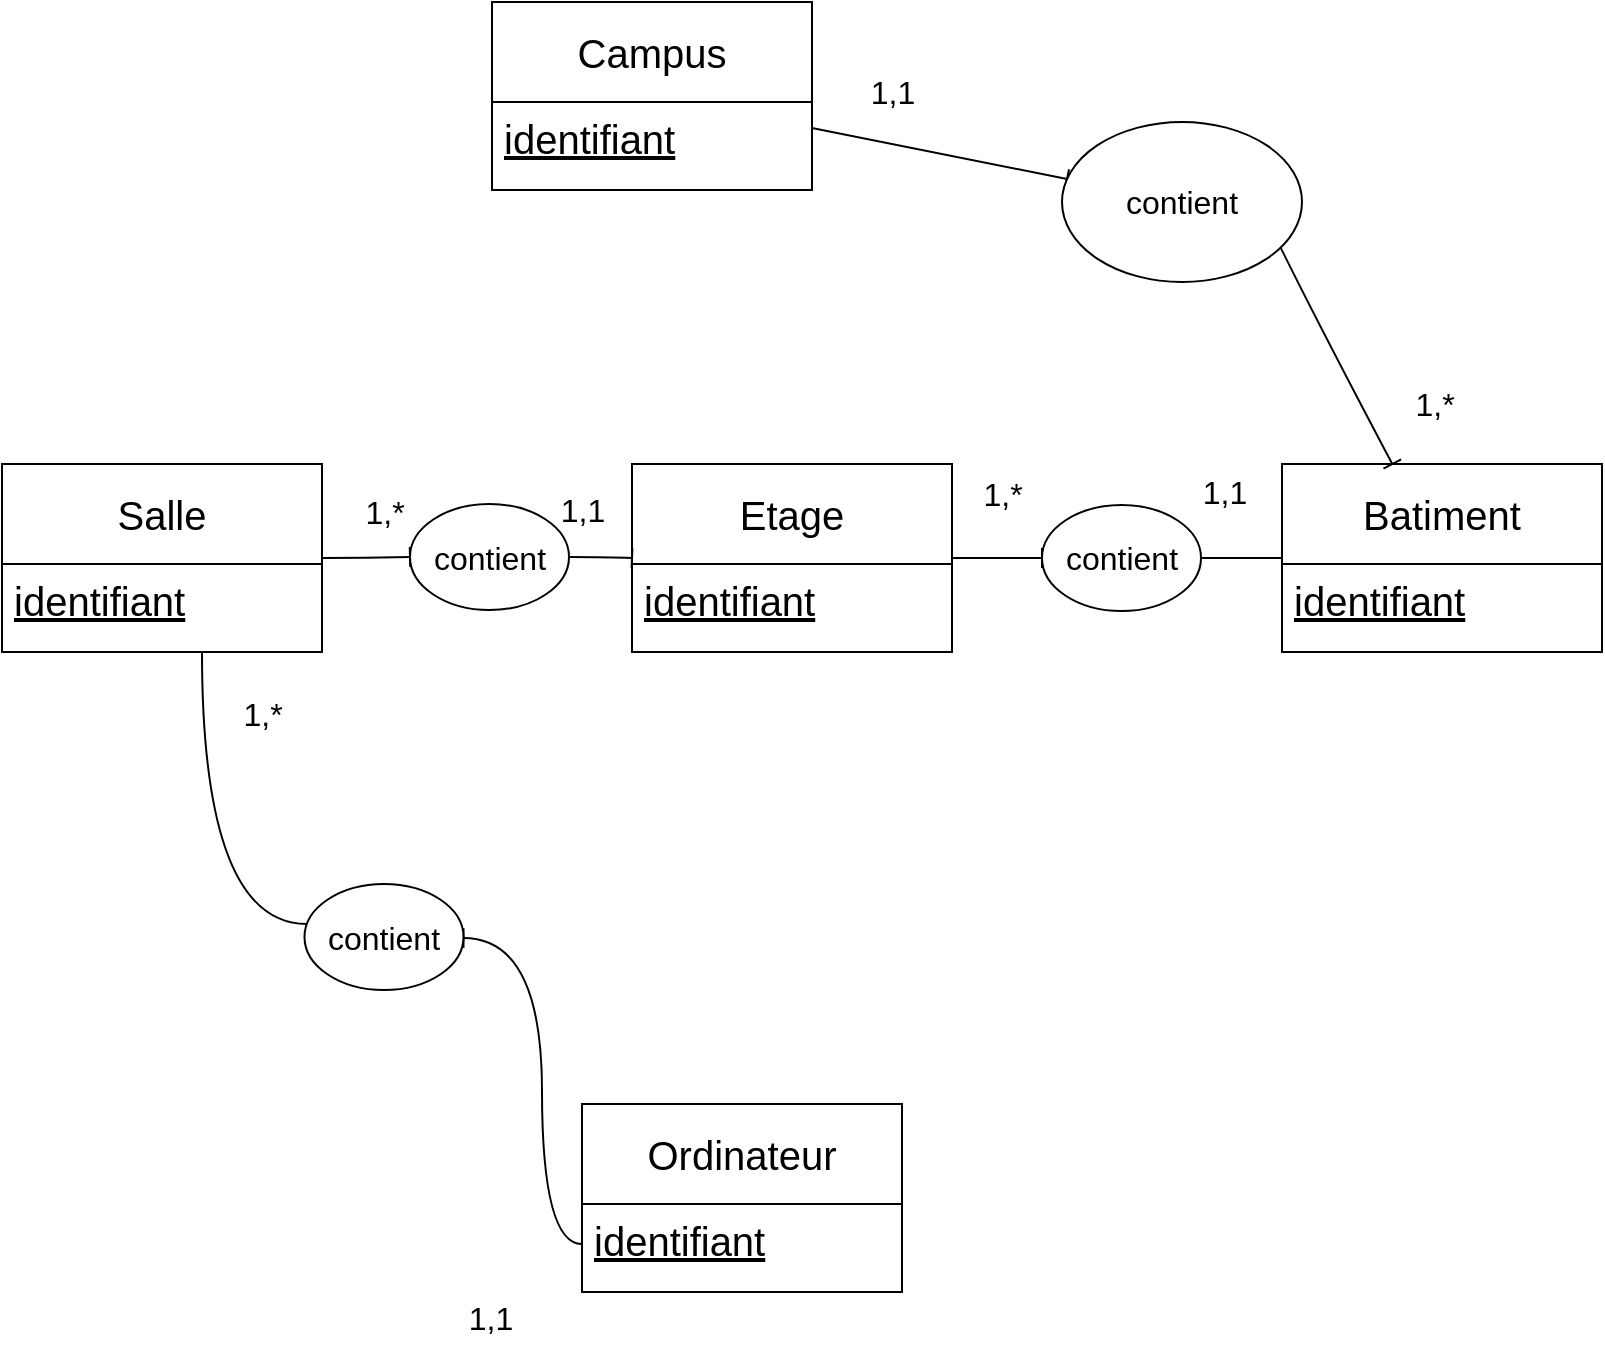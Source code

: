 <mxfile version="22.1.0" type="github">
  <diagram name="Page-1" id="gb1Xk3Oqogty75sHZNJk">
    <mxGraphModel dx="1174" dy="769" grid="1" gridSize="10" guides="1" tooltips="1" connect="1" arrows="1" fold="1" page="1" pageScale="1" pageWidth="850" pageHeight="1100" math="0" shadow="0">
      <root>
        <mxCell id="0" />
        <mxCell id="1" parent="0" />
        <mxCell id="sf0G0OYadpK-XRkGlgHM-1" value="Ordinateur" style="swimlane;fontStyle=0;childLayout=stackLayout;horizontal=1;startSize=50;fillColor=none;horizontalStack=0;resizeParent=1;resizeParentMax=0;resizeLast=0;collapsible=1;marginBottom=0;whiteSpace=wrap;html=1;fontSize=20;" vertex="1" parent="1">
          <mxGeometry x="310" y="591" width="160" height="94" as="geometry" />
        </mxCell>
        <mxCell id="sf0G0OYadpK-XRkGlgHM-3" value="&lt;u style=&quot;font-size: 20px;&quot;&gt;identifiant&lt;/u&gt;" style="text;strokeColor=none;fillColor=none;align=left;verticalAlign=top;spacingLeft=4;spacingRight=4;overflow=hidden;rotatable=0;points=[[0,0.5],[1,0.5]];portConstraint=eastwest;whiteSpace=wrap;html=1;fontSize=20;imageWidth=27;imageHeight=27;" vertex="1" parent="sf0G0OYadpK-XRkGlgHM-1">
          <mxGeometry y="50" width="160" height="44" as="geometry" />
        </mxCell>
        <mxCell id="sf0G0OYadpK-XRkGlgHM-29" style="edgeStyle=orthogonalEdgeStyle;rounded=0;orthogonalLoop=1;jettySize=auto;html=1;fontSize=12;startSize=8;endSize=8;endArrow=baseDash;endFill=0;curved=1;" edge="1" parent="1" source="sf0G0OYadpK-XRkGlgHM-26" target="sf0G0OYadpK-XRkGlgHM-21">
          <mxGeometry relative="1" as="geometry" />
        </mxCell>
        <mxCell id="sf0G0OYadpK-XRkGlgHM-11" value="Salle" style="swimlane;fontStyle=0;childLayout=stackLayout;horizontal=1;startSize=50;fillColor=none;horizontalStack=0;resizeParent=1;resizeParentMax=0;resizeLast=0;collapsible=1;marginBottom=0;whiteSpace=wrap;html=1;fontSize=20;" vertex="1" parent="1">
          <mxGeometry x="20" y="271" width="160" height="94" as="geometry" />
        </mxCell>
        <mxCell id="sf0G0OYadpK-XRkGlgHM-12" value="&lt;u style=&quot;font-size: 20px;&quot;&gt;identifiant&lt;/u&gt;" style="text;strokeColor=none;fillColor=none;align=left;verticalAlign=top;spacingLeft=4;spacingRight=4;overflow=hidden;rotatable=0;points=[[0,0.5],[1,0.5]];portConstraint=eastwest;whiteSpace=wrap;html=1;fontSize=20;imageWidth=27;imageHeight=27;" vertex="1" parent="sf0G0OYadpK-XRkGlgHM-11">
          <mxGeometry y="50" width="160" height="44" as="geometry" />
        </mxCell>
        <mxCell id="sf0G0OYadpK-XRkGlgHM-16" value="Batiment" style="swimlane;fontStyle=0;childLayout=stackLayout;horizontal=1;startSize=50;fillColor=none;horizontalStack=0;resizeParent=1;resizeParentMax=0;resizeLast=0;collapsible=1;marginBottom=0;whiteSpace=wrap;html=1;fontSize=20;" vertex="1" parent="1">
          <mxGeometry x="660" y="271" width="160" height="94" as="geometry" />
        </mxCell>
        <mxCell id="sf0G0OYadpK-XRkGlgHM-17" value="&lt;u style=&quot;font-size: 20px;&quot;&gt;identifiant&lt;/u&gt;" style="text;strokeColor=none;fillColor=none;align=left;verticalAlign=top;spacingLeft=4;spacingRight=4;overflow=hidden;rotatable=0;points=[[0,0.5],[1,0.5]];portConstraint=eastwest;whiteSpace=wrap;html=1;fontSize=20;imageWidth=27;imageHeight=27;" vertex="1" parent="sf0G0OYadpK-XRkGlgHM-16">
          <mxGeometry y="50" width="160" height="44" as="geometry" />
        </mxCell>
        <mxCell id="sf0G0OYadpK-XRkGlgHM-30" style="edgeStyle=orthogonalEdgeStyle;rounded=0;orthogonalLoop=1;jettySize=auto;html=1;fontSize=12;startSize=8;endSize=8;endArrow=baseDash;endFill=0;curved=1;" edge="1" parent="1" source="sf0G0OYadpK-XRkGlgHM-27" target="sf0G0OYadpK-XRkGlgHM-16">
          <mxGeometry relative="1" as="geometry" />
        </mxCell>
        <mxCell id="sf0G0OYadpK-XRkGlgHM-21" value="Etage" style="swimlane;fontStyle=0;childLayout=stackLayout;horizontal=1;startSize=50;fillColor=none;horizontalStack=0;resizeParent=1;resizeParentMax=0;resizeLast=0;collapsible=1;marginBottom=0;whiteSpace=wrap;html=1;fontSize=20;" vertex="1" parent="1">
          <mxGeometry x="335" y="271" width="160" height="94" as="geometry" />
        </mxCell>
        <mxCell id="sf0G0OYadpK-XRkGlgHM-22" value="&lt;u style=&quot;font-size: 20px;&quot;&gt;identifiant&lt;/u&gt;" style="text;strokeColor=none;fillColor=none;align=left;verticalAlign=top;spacingLeft=4;spacingRight=4;overflow=hidden;rotatable=0;points=[[0,0.5],[1,0.5]];portConstraint=eastwest;whiteSpace=wrap;html=1;fontSize=20;imageWidth=27;imageHeight=27;" vertex="1" parent="sf0G0OYadpK-XRkGlgHM-21">
          <mxGeometry y="50" width="160" height="44" as="geometry" />
        </mxCell>
        <mxCell id="sf0G0OYadpK-XRkGlgHM-32" value="" style="edgeStyle=orthogonalEdgeStyle;rounded=0;orthogonalLoop=1;jettySize=auto;html=1;fontSize=12;startSize=8;endSize=8;endArrow=baseDash;endFill=0;curved=1;" edge="1" parent="1" source="sf0G0OYadpK-XRkGlgHM-21" target="sf0G0OYadpK-XRkGlgHM-27">
          <mxGeometry relative="1" as="geometry">
            <mxPoint x="495" y="378" as="sourcePoint" />
            <mxPoint x="660" y="378" as="targetPoint" />
          </mxGeometry>
        </mxCell>
        <mxCell id="sf0G0OYadpK-XRkGlgHM-27" value="contient" style="ellipse;whiteSpace=wrap;html=1;fontSize=16;" vertex="1" parent="1">
          <mxGeometry x="540" y="291.5" width="79.5" height="53" as="geometry" />
        </mxCell>
        <mxCell id="sf0G0OYadpK-XRkGlgHM-33" value="" style="edgeStyle=orthogonalEdgeStyle;rounded=0;orthogonalLoop=1;jettySize=auto;html=1;fontSize=12;startSize=8;endSize=8;strokeColor=default;endArrow=baseDash;endFill=0;curved=1;" edge="1" parent="1" source="sf0G0OYadpK-XRkGlgHM-11" target="sf0G0OYadpK-XRkGlgHM-26">
          <mxGeometry relative="1" as="geometry">
            <mxPoint x="180" y="378" as="sourcePoint" />
            <mxPoint x="335" y="378" as="targetPoint" />
          </mxGeometry>
        </mxCell>
        <mxCell id="sf0G0OYadpK-XRkGlgHM-26" value="contient" style="ellipse;whiteSpace=wrap;html=1;fontSize=16;" vertex="1" parent="1">
          <mxGeometry x="224" y="291" width="79.5" height="53" as="geometry" />
        </mxCell>
        <mxCell id="sf0G0OYadpK-XRkGlgHM-34" value="" style="edgeStyle=orthogonalEdgeStyle;rounded=0;orthogonalLoop=1;jettySize=auto;html=1;fontSize=12;startSize=8;endSize=8;endArrow=baseDash;endFill=0;curved=1;" edge="1" parent="1" source="sf0G0OYadpK-XRkGlgHM-1" target="sf0G0OYadpK-XRkGlgHM-28">
          <mxGeometry relative="1" as="geometry">
            <mxPoint x="280" y="828" as="sourcePoint" />
            <mxPoint x="180" y="378" as="targetPoint" />
            <Array as="points">
              <mxPoint x="290" y="661" />
              <mxPoint x="290" y="508" />
            </Array>
          </mxGeometry>
        </mxCell>
        <mxCell id="sf0G0OYadpK-XRkGlgHM-35" style="edgeStyle=orthogonalEdgeStyle;rounded=0;orthogonalLoop=1;jettySize=auto;html=1;fontSize=12;startSize=8;endSize=8;curved=1;endArrow=baseDash;endFill=0;" edge="1" parent="1" source="sf0G0OYadpK-XRkGlgHM-28" target="sf0G0OYadpK-XRkGlgHM-11">
          <mxGeometry relative="1" as="geometry">
            <Array as="points">
              <mxPoint x="120" y="501" />
            </Array>
          </mxGeometry>
        </mxCell>
        <mxCell id="sf0G0OYadpK-XRkGlgHM-28" value="contient" style="ellipse;whiteSpace=wrap;html=1;fontSize=16;" vertex="1" parent="1">
          <mxGeometry x="171.25" y="481" width="79.5" height="53" as="geometry" />
        </mxCell>
        <mxCell id="sf0G0OYadpK-XRkGlgHM-36" value="1,1" style="text;html=1;align=center;verticalAlign=middle;resizable=0;points=[];autosize=1;strokeColor=none;fillColor=none;fontSize=16;" vertex="1" parent="1">
          <mxGeometry x="285" y="279" width="50" height="30" as="geometry" />
        </mxCell>
        <mxCell id="sf0G0OYadpK-XRkGlgHM-37" value="1,*" style="text;html=1;align=center;verticalAlign=middle;resizable=0;points=[];autosize=1;strokeColor=none;fillColor=none;fontSize=16;" vertex="1" parent="1">
          <mxGeometry x="191" y="280" width="40" height="30" as="geometry" />
        </mxCell>
        <mxCell id="sf0G0OYadpK-XRkGlgHM-38" value="1,*" style="text;html=1;align=center;verticalAlign=middle;resizable=0;points=[];autosize=1;strokeColor=none;fillColor=none;fontSize=16;" vertex="1" parent="1">
          <mxGeometry x="500" y="271" width="40" height="30" as="geometry" />
        </mxCell>
        <mxCell id="sf0G0OYadpK-XRkGlgHM-39" value="1,1" style="text;html=1;align=center;verticalAlign=middle;resizable=0;points=[];autosize=1;strokeColor=none;fillColor=none;fontSize=16;" vertex="1" parent="1">
          <mxGeometry x="606" y="270" width="50" height="30" as="geometry" />
        </mxCell>
        <mxCell id="sf0G0OYadpK-XRkGlgHM-40" value="1,*" style="text;html=1;align=center;verticalAlign=middle;resizable=0;points=[];autosize=1;strokeColor=none;fillColor=none;fontSize=16;" vertex="1" parent="1">
          <mxGeometry x="130" y="381" width="40" height="30" as="geometry" />
        </mxCell>
        <mxCell id="sf0G0OYadpK-XRkGlgHM-41" value="1,1" style="text;html=1;align=center;verticalAlign=middle;resizable=0;points=[];autosize=1;strokeColor=none;fillColor=none;fontSize=16;" vertex="1" parent="1">
          <mxGeometry x="238.75" y="683" width="50" height="30" as="geometry" />
        </mxCell>
        <mxCell id="sf0G0OYadpK-XRkGlgHM-44" style="edgeStyle=none;curved=1;rounded=0;orthogonalLoop=1;jettySize=auto;html=1;fontSize=12;startSize=8;endSize=8;endArrow=baseDash;endFill=0;" edge="1" parent="1" source="sf0G0OYadpK-XRkGlgHM-46" target="sf0G0OYadpK-XRkGlgHM-16">
          <mxGeometry relative="1" as="geometry">
            <Array as="points">
              <mxPoint x="630" y="110" />
            </Array>
          </mxGeometry>
        </mxCell>
        <mxCell id="sf0G0OYadpK-XRkGlgHM-42" value="Campus" style="swimlane;fontStyle=0;childLayout=stackLayout;horizontal=1;startSize=50;fillColor=none;horizontalStack=0;resizeParent=1;resizeParentMax=0;resizeLast=0;collapsible=1;marginBottom=0;whiteSpace=wrap;html=1;fontSize=20;" vertex="1" parent="1">
          <mxGeometry x="265" y="40" width="160" height="94" as="geometry" />
        </mxCell>
        <mxCell id="sf0G0OYadpK-XRkGlgHM-43" value="&lt;u style=&quot;font-size: 20px;&quot;&gt;identifiant&lt;/u&gt;" style="text;strokeColor=none;fillColor=none;align=left;verticalAlign=top;spacingLeft=4;spacingRight=4;overflow=hidden;rotatable=0;points=[[0,0.5],[1,0.5]];portConstraint=eastwest;whiteSpace=wrap;html=1;fontSize=20;imageWidth=27;imageHeight=27;" vertex="1" parent="sf0G0OYadpK-XRkGlgHM-42">
          <mxGeometry y="50" width="160" height="44" as="geometry" />
        </mxCell>
        <mxCell id="sf0G0OYadpK-XRkGlgHM-45" value="" style="edgeStyle=none;curved=1;rounded=0;orthogonalLoop=1;jettySize=auto;html=1;fontSize=12;startSize=8;endSize=8;endArrow=baseDash;endFill=0;" edge="1" parent="1" source="sf0G0OYadpK-XRkGlgHM-42" target="sf0G0OYadpK-XRkGlgHM-46">
          <mxGeometry relative="1" as="geometry">
            <mxPoint x="425" y="93" as="sourcePoint" />
            <mxPoint x="715" y="271" as="targetPoint" />
            <Array as="points" />
          </mxGeometry>
        </mxCell>
        <mxCell id="sf0G0OYadpK-XRkGlgHM-46" value="contient" style="ellipse;whiteSpace=wrap;html=1;fontSize=16;" vertex="1" parent="1">
          <mxGeometry x="550" y="100" width="120" height="80" as="geometry" />
        </mxCell>
        <mxCell id="sf0G0OYadpK-XRkGlgHM-47" value="1,1" style="text;html=1;align=center;verticalAlign=middle;resizable=0;points=[];autosize=1;strokeColor=none;fillColor=none;fontSize=16;" vertex="1" parent="1">
          <mxGeometry x="440" y="70" width="50" height="30" as="geometry" />
        </mxCell>
        <mxCell id="sf0G0OYadpK-XRkGlgHM-49" value="1,*" style="text;html=1;align=center;verticalAlign=middle;resizable=0;points=[];autosize=1;strokeColor=none;fillColor=none;fontSize=16;" vertex="1" parent="1">
          <mxGeometry x="716" y="225.5" width="40" height="30" as="geometry" />
        </mxCell>
      </root>
    </mxGraphModel>
  </diagram>
</mxfile>
